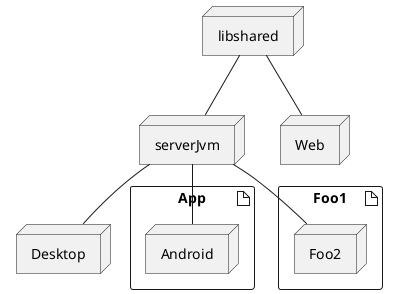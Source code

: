 @startuml

node libshared


artifact App {
  node Android
}
node serverJvm
node Desktop
node Web
libshared -- serverJvm
libshared -- Web
serverJvm -- Android
serverJvm -- Desktop

artifact Foo1 {
  node Foo2
}

serverJvm -- Foo2

@enduml